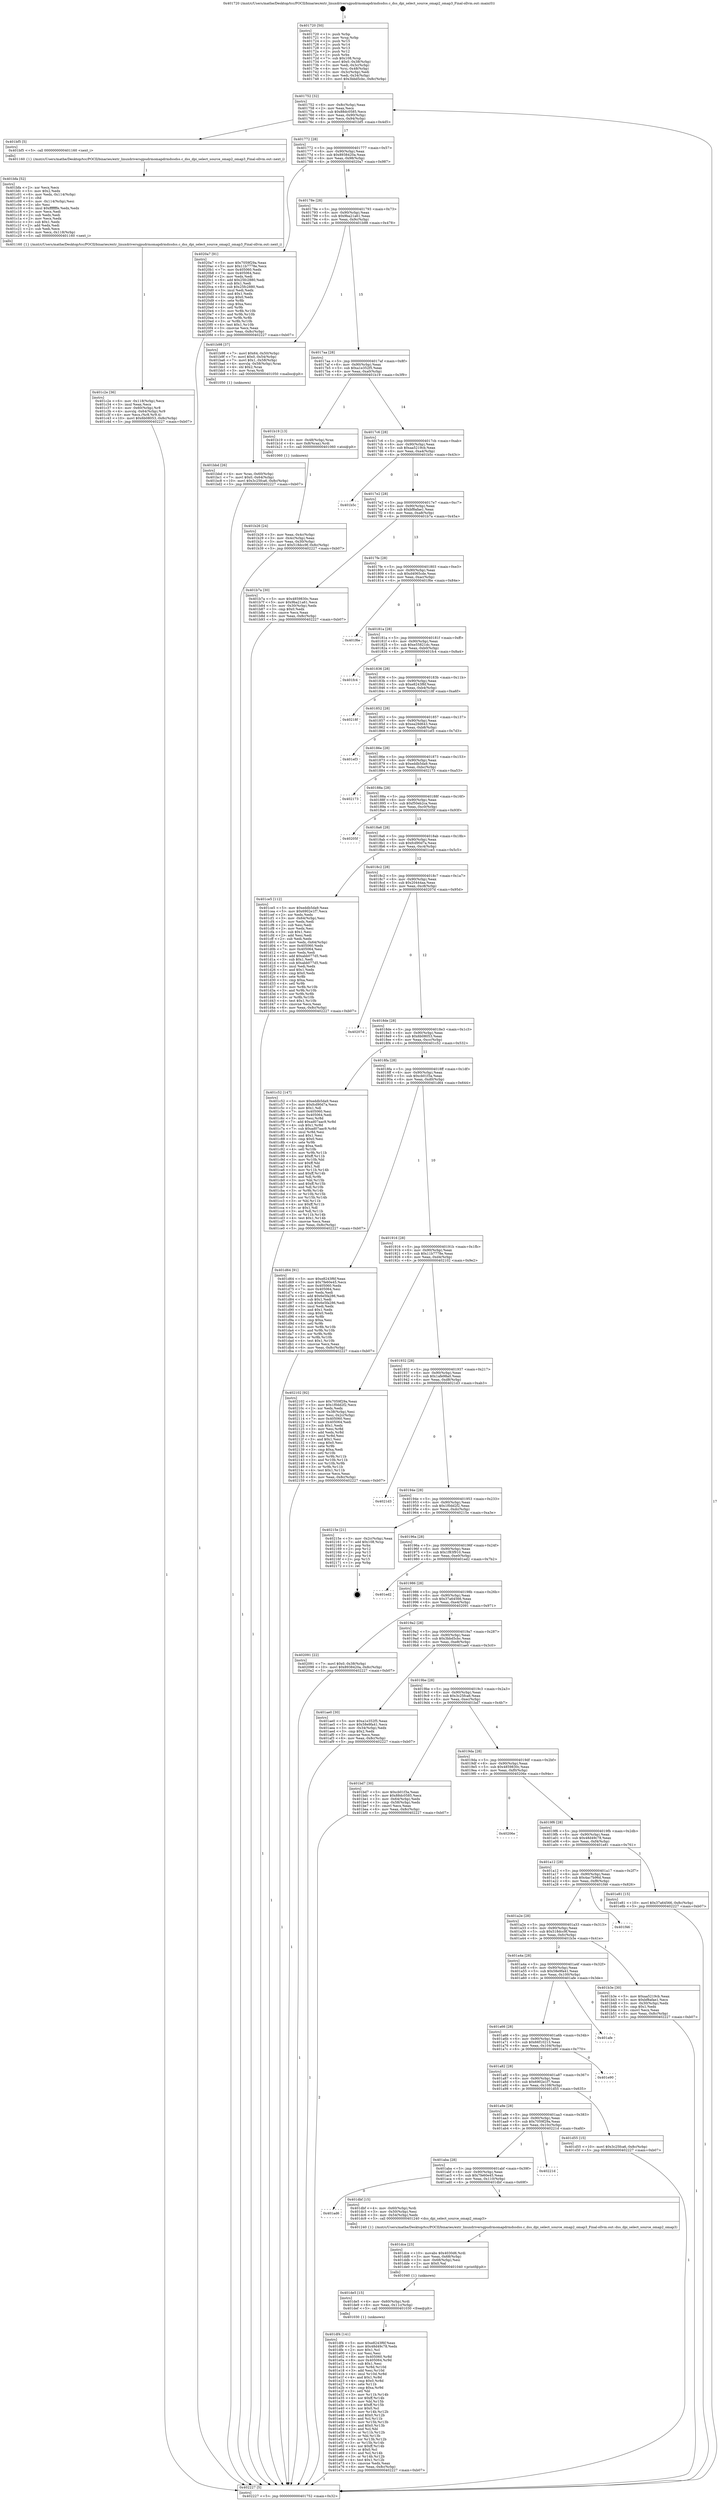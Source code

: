 digraph "0x401720" {
  label = "0x401720 (/mnt/c/Users/mathe/Desktop/tcc/POCII/binaries/extr_linuxdriversgpudrmomapdrmdssdss.c_dss_dpi_select_source_omap2_omap3_Final-ollvm.out::main(0))"
  labelloc = "t"
  node[shape=record]

  Entry [label="",width=0.3,height=0.3,shape=circle,fillcolor=black,style=filled]
  "0x401752" [label="{
     0x401752 [32]\l
     | [instrs]\l
     &nbsp;&nbsp;0x401752 \<+6\>: mov -0x8c(%rbp),%eax\l
     &nbsp;&nbsp;0x401758 \<+2\>: mov %eax,%ecx\l
     &nbsp;&nbsp;0x40175a \<+6\>: sub $0x88dc0585,%ecx\l
     &nbsp;&nbsp;0x401760 \<+6\>: mov %eax,-0x90(%rbp)\l
     &nbsp;&nbsp;0x401766 \<+6\>: mov %ecx,-0x94(%rbp)\l
     &nbsp;&nbsp;0x40176c \<+6\>: je 0000000000401bf5 \<main+0x4d5\>\l
  }"]
  "0x401bf5" [label="{
     0x401bf5 [5]\l
     | [instrs]\l
     &nbsp;&nbsp;0x401bf5 \<+5\>: call 0000000000401160 \<next_i\>\l
     | [calls]\l
     &nbsp;&nbsp;0x401160 \{1\} (/mnt/c/Users/mathe/Desktop/tcc/POCII/binaries/extr_linuxdriversgpudrmomapdrmdssdss.c_dss_dpi_select_source_omap2_omap3_Final-ollvm.out::next_i)\l
  }"]
  "0x401772" [label="{
     0x401772 [28]\l
     | [instrs]\l
     &nbsp;&nbsp;0x401772 \<+5\>: jmp 0000000000401777 \<main+0x57\>\l
     &nbsp;&nbsp;0x401777 \<+6\>: mov -0x90(%rbp),%eax\l
     &nbsp;&nbsp;0x40177d \<+5\>: sub $0x8938420a,%eax\l
     &nbsp;&nbsp;0x401782 \<+6\>: mov %eax,-0x98(%rbp)\l
     &nbsp;&nbsp;0x401788 \<+6\>: je 00000000004020a7 \<main+0x987\>\l
  }"]
  Exit [label="",width=0.3,height=0.3,shape=circle,fillcolor=black,style=filled,peripheries=2]
  "0x4020a7" [label="{
     0x4020a7 [91]\l
     | [instrs]\l
     &nbsp;&nbsp;0x4020a7 \<+5\>: mov $0x7059f29a,%eax\l
     &nbsp;&nbsp;0x4020ac \<+5\>: mov $0x11b7778e,%ecx\l
     &nbsp;&nbsp;0x4020b1 \<+7\>: mov 0x405060,%edx\l
     &nbsp;&nbsp;0x4020b8 \<+7\>: mov 0x405064,%esi\l
     &nbsp;&nbsp;0x4020bf \<+2\>: mov %edx,%edi\l
     &nbsp;&nbsp;0x4020c1 \<+6\>: add $0x25fc2880,%edi\l
     &nbsp;&nbsp;0x4020c7 \<+3\>: sub $0x1,%edi\l
     &nbsp;&nbsp;0x4020ca \<+6\>: sub $0x25fc2880,%edi\l
     &nbsp;&nbsp;0x4020d0 \<+3\>: imul %edi,%edx\l
     &nbsp;&nbsp;0x4020d3 \<+3\>: and $0x1,%edx\l
     &nbsp;&nbsp;0x4020d6 \<+3\>: cmp $0x0,%edx\l
     &nbsp;&nbsp;0x4020d9 \<+4\>: sete %r8b\l
     &nbsp;&nbsp;0x4020dd \<+3\>: cmp $0xa,%esi\l
     &nbsp;&nbsp;0x4020e0 \<+4\>: setl %r9b\l
     &nbsp;&nbsp;0x4020e4 \<+3\>: mov %r8b,%r10b\l
     &nbsp;&nbsp;0x4020e7 \<+3\>: and %r9b,%r10b\l
     &nbsp;&nbsp;0x4020ea \<+3\>: xor %r9b,%r8b\l
     &nbsp;&nbsp;0x4020ed \<+3\>: or %r8b,%r10b\l
     &nbsp;&nbsp;0x4020f0 \<+4\>: test $0x1,%r10b\l
     &nbsp;&nbsp;0x4020f4 \<+3\>: cmovne %ecx,%eax\l
     &nbsp;&nbsp;0x4020f7 \<+6\>: mov %eax,-0x8c(%rbp)\l
     &nbsp;&nbsp;0x4020fd \<+5\>: jmp 0000000000402227 \<main+0xb07\>\l
  }"]
  "0x40178e" [label="{
     0x40178e [28]\l
     | [instrs]\l
     &nbsp;&nbsp;0x40178e \<+5\>: jmp 0000000000401793 \<main+0x73\>\l
     &nbsp;&nbsp;0x401793 \<+6\>: mov -0x90(%rbp),%eax\l
     &nbsp;&nbsp;0x401799 \<+5\>: sub $0x9ba21a61,%eax\l
     &nbsp;&nbsp;0x40179e \<+6\>: mov %eax,-0x9c(%rbp)\l
     &nbsp;&nbsp;0x4017a4 \<+6\>: je 0000000000401b98 \<main+0x478\>\l
  }"]
  "0x401df4" [label="{
     0x401df4 [141]\l
     | [instrs]\l
     &nbsp;&nbsp;0x401df4 \<+5\>: mov $0xe8243f6f,%eax\l
     &nbsp;&nbsp;0x401df9 \<+5\>: mov $0x48d49c78,%edx\l
     &nbsp;&nbsp;0x401dfe \<+2\>: mov $0x1,%cl\l
     &nbsp;&nbsp;0x401e00 \<+2\>: xor %esi,%esi\l
     &nbsp;&nbsp;0x401e02 \<+8\>: mov 0x405060,%r8d\l
     &nbsp;&nbsp;0x401e0a \<+8\>: mov 0x405064,%r9d\l
     &nbsp;&nbsp;0x401e12 \<+3\>: sub $0x1,%esi\l
     &nbsp;&nbsp;0x401e15 \<+3\>: mov %r8d,%r10d\l
     &nbsp;&nbsp;0x401e18 \<+3\>: add %esi,%r10d\l
     &nbsp;&nbsp;0x401e1b \<+4\>: imul %r10d,%r8d\l
     &nbsp;&nbsp;0x401e1f \<+4\>: and $0x1,%r8d\l
     &nbsp;&nbsp;0x401e23 \<+4\>: cmp $0x0,%r8d\l
     &nbsp;&nbsp;0x401e27 \<+4\>: sete %r11b\l
     &nbsp;&nbsp;0x401e2b \<+4\>: cmp $0xa,%r9d\l
     &nbsp;&nbsp;0x401e2f \<+3\>: setl %bl\l
     &nbsp;&nbsp;0x401e32 \<+3\>: mov %r11b,%r14b\l
     &nbsp;&nbsp;0x401e35 \<+4\>: xor $0xff,%r14b\l
     &nbsp;&nbsp;0x401e39 \<+3\>: mov %bl,%r15b\l
     &nbsp;&nbsp;0x401e3c \<+4\>: xor $0xff,%r15b\l
     &nbsp;&nbsp;0x401e40 \<+3\>: xor $0x0,%cl\l
     &nbsp;&nbsp;0x401e43 \<+3\>: mov %r14b,%r12b\l
     &nbsp;&nbsp;0x401e46 \<+4\>: and $0x0,%r12b\l
     &nbsp;&nbsp;0x401e4a \<+3\>: and %cl,%r11b\l
     &nbsp;&nbsp;0x401e4d \<+3\>: mov %r15b,%r13b\l
     &nbsp;&nbsp;0x401e50 \<+4\>: and $0x0,%r13b\l
     &nbsp;&nbsp;0x401e54 \<+2\>: and %cl,%bl\l
     &nbsp;&nbsp;0x401e56 \<+3\>: or %r11b,%r12b\l
     &nbsp;&nbsp;0x401e59 \<+3\>: or %bl,%r13b\l
     &nbsp;&nbsp;0x401e5c \<+3\>: xor %r13b,%r12b\l
     &nbsp;&nbsp;0x401e5f \<+3\>: or %r15b,%r14b\l
     &nbsp;&nbsp;0x401e62 \<+4\>: xor $0xff,%r14b\l
     &nbsp;&nbsp;0x401e66 \<+3\>: or $0x0,%cl\l
     &nbsp;&nbsp;0x401e69 \<+3\>: and %cl,%r14b\l
     &nbsp;&nbsp;0x401e6c \<+3\>: or %r14b,%r12b\l
     &nbsp;&nbsp;0x401e6f \<+4\>: test $0x1,%r12b\l
     &nbsp;&nbsp;0x401e73 \<+3\>: cmovne %edx,%eax\l
     &nbsp;&nbsp;0x401e76 \<+6\>: mov %eax,-0x8c(%rbp)\l
     &nbsp;&nbsp;0x401e7c \<+5\>: jmp 0000000000402227 \<main+0xb07\>\l
  }"]
  "0x401b98" [label="{
     0x401b98 [37]\l
     | [instrs]\l
     &nbsp;&nbsp;0x401b98 \<+7\>: movl $0x64,-0x50(%rbp)\l
     &nbsp;&nbsp;0x401b9f \<+7\>: movl $0x0,-0x54(%rbp)\l
     &nbsp;&nbsp;0x401ba6 \<+7\>: movl $0x1,-0x58(%rbp)\l
     &nbsp;&nbsp;0x401bad \<+4\>: movslq -0x58(%rbp),%rax\l
     &nbsp;&nbsp;0x401bb1 \<+4\>: shl $0x2,%rax\l
     &nbsp;&nbsp;0x401bb5 \<+3\>: mov %rax,%rdi\l
     &nbsp;&nbsp;0x401bb8 \<+5\>: call 0000000000401050 \<malloc@plt\>\l
     | [calls]\l
     &nbsp;&nbsp;0x401050 \{1\} (unknown)\l
  }"]
  "0x4017aa" [label="{
     0x4017aa [28]\l
     | [instrs]\l
     &nbsp;&nbsp;0x4017aa \<+5\>: jmp 00000000004017af \<main+0x8f\>\l
     &nbsp;&nbsp;0x4017af \<+6\>: mov -0x90(%rbp),%eax\l
     &nbsp;&nbsp;0x4017b5 \<+5\>: sub $0xa1e352f5,%eax\l
     &nbsp;&nbsp;0x4017ba \<+6\>: mov %eax,-0xa0(%rbp)\l
     &nbsp;&nbsp;0x4017c0 \<+6\>: je 0000000000401b19 \<main+0x3f9\>\l
  }"]
  "0x401de5" [label="{
     0x401de5 [15]\l
     | [instrs]\l
     &nbsp;&nbsp;0x401de5 \<+4\>: mov -0x60(%rbp),%rdi\l
     &nbsp;&nbsp;0x401de9 \<+6\>: mov %eax,-0x11c(%rbp)\l
     &nbsp;&nbsp;0x401def \<+5\>: call 0000000000401030 \<free@plt\>\l
     | [calls]\l
     &nbsp;&nbsp;0x401030 \{1\} (unknown)\l
  }"]
  "0x401b19" [label="{
     0x401b19 [13]\l
     | [instrs]\l
     &nbsp;&nbsp;0x401b19 \<+4\>: mov -0x48(%rbp),%rax\l
     &nbsp;&nbsp;0x401b1d \<+4\>: mov 0x8(%rax),%rdi\l
     &nbsp;&nbsp;0x401b21 \<+5\>: call 0000000000401060 \<atoi@plt\>\l
     | [calls]\l
     &nbsp;&nbsp;0x401060 \{1\} (unknown)\l
  }"]
  "0x4017c6" [label="{
     0x4017c6 [28]\l
     | [instrs]\l
     &nbsp;&nbsp;0x4017c6 \<+5\>: jmp 00000000004017cb \<main+0xab\>\l
     &nbsp;&nbsp;0x4017cb \<+6\>: mov -0x90(%rbp),%eax\l
     &nbsp;&nbsp;0x4017d1 \<+5\>: sub $0xaa5219cb,%eax\l
     &nbsp;&nbsp;0x4017d6 \<+6\>: mov %eax,-0xa4(%rbp)\l
     &nbsp;&nbsp;0x4017dc \<+6\>: je 0000000000401b5c \<main+0x43c\>\l
  }"]
  "0x401dce" [label="{
     0x401dce [23]\l
     | [instrs]\l
     &nbsp;&nbsp;0x401dce \<+10\>: movabs $0x4030d6,%rdi\l
     &nbsp;&nbsp;0x401dd8 \<+3\>: mov %eax,-0x68(%rbp)\l
     &nbsp;&nbsp;0x401ddb \<+3\>: mov -0x68(%rbp),%esi\l
     &nbsp;&nbsp;0x401dde \<+2\>: mov $0x0,%al\l
     &nbsp;&nbsp;0x401de0 \<+5\>: call 0000000000401040 \<printf@plt\>\l
     | [calls]\l
     &nbsp;&nbsp;0x401040 \{1\} (unknown)\l
  }"]
  "0x401b5c" [label="{
     0x401b5c\l
  }", style=dashed]
  "0x4017e2" [label="{
     0x4017e2 [28]\l
     | [instrs]\l
     &nbsp;&nbsp;0x4017e2 \<+5\>: jmp 00000000004017e7 \<main+0xc7\>\l
     &nbsp;&nbsp;0x4017e7 \<+6\>: mov -0x90(%rbp),%eax\l
     &nbsp;&nbsp;0x4017ed \<+5\>: sub $0xbf8afae1,%eax\l
     &nbsp;&nbsp;0x4017f2 \<+6\>: mov %eax,-0xa8(%rbp)\l
     &nbsp;&nbsp;0x4017f8 \<+6\>: je 0000000000401b7a \<main+0x45a\>\l
  }"]
  "0x401ad6" [label="{
     0x401ad6\l
  }", style=dashed]
  "0x401b7a" [label="{
     0x401b7a [30]\l
     | [instrs]\l
     &nbsp;&nbsp;0x401b7a \<+5\>: mov $0x4859830c,%eax\l
     &nbsp;&nbsp;0x401b7f \<+5\>: mov $0x9ba21a61,%ecx\l
     &nbsp;&nbsp;0x401b84 \<+3\>: mov -0x30(%rbp),%edx\l
     &nbsp;&nbsp;0x401b87 \<+3\>: cmp $0x0,%edx\l
     &nbsp;&nbsp;0x401b8a \<+3\>: cmove %ecx,%eax\l
     &nbsp;&nbsp;0x401b8d \<+6\>: mov %eax,-0x8c(%rbp)\l
     &nbsp;&nbsp;0x401b93 \<+5\>: jmp 0000000000402227 \<main+0xb07\>\l
  }"]
  "0x4017fe" [label="{
     0x4017fe [28]\l
     | [instrs]\l
     &nbsp;&nbsp;0x4017fe \<+5\>: jmp 0000000000401803 \<main+0xe3\>\l
     &nbsp;&nbsp;0x401803 \<+6\>: mov -0x90(%rbp),%eax\l
     &nbsp;&nbsp;0x401809 \<+5\>: sub $0xd4065cde,%eax\l
     &nbsp;&nbsp;0x40180e \<+6\>: mov %eax,-0xac(%rbp)\l
     &nbsp;&nbsp;0x401814 \<+6\>: je 0000000000401f6e \<main+0x84e\>\l
  }"]
  "0x401dbf" [label="{
     0x401dbf [15]\l
     | [instrs]\l
     &nbsp;&nbsp;0x401dbf \<+4\>: mov -0x60(%rbp),%rdi\l
     &nbsp;&nbsp;0x401dc3 \<+3\>: mov -0x50(%rbp),%esi\l
     &nbsp;&nbsp;0x401dc6 \<+3\>: mov -0x54(%rbp),%edx\l
     &nbsp;&nbsp;0x401dc9 \<+5\>: call 0000000000401240 \<dss_dpi_select_source_omap2_omap3\>\l
     | [calls]\l
     &nbsp;&nbsp;0x401240 \{1\} (/mnt/c/Users/mathe/Desktop/tcc/POCII/binaries/extr_linuxdriversgpudrmomapdrmdssdss.c_dss_dpi_select_source_omap2_omap3_Final-ollvm.out::dss_dpi_select_source_omap2_omap3)\l
  }"]
  "0x401f6e" [label="{
     0x401f6e\l
  }", style=dashed]
  "0x40181a" [label="{
     0x40181a [28]\l
     | [instrs]\l
     &nbsp;&nbsp;0x40181a \<+5\>: jmp 000000000040181f \<main+0xff\>\l
     &nbsp;&nbsp;0x40181f \<+6\>: mov -0x90(%rbp),%eax\l
     &nbsp;&nbsp;0x401825 \<+5\>: sub $0xe55821dc,%eax\l
     &nbsp;&nbsp;0x40182a \<+6\>: mov %eax,-0xb0(%rbp)\l
     &nbsp;&nbsp;0x401830 \<+6\>: je 0000000000401fc4 \<main+0x8a4\>\l
  }"]
  "0x401aba" [label="{
     0x401aba [28]\l
     | [instrs]\l
     &nbsp;&nbsp;0x401aba \<+5\>: jmp 0000000000401abf \<main+0x39f\>\l
     &nbsp;&nbsp;0x401abf \<+6\>: mov -0x90(%rbp),%eax\l
     &nbsp;&nbsp;0x401ac5 \<+5\>: sub $0x7fe60e45,%eax\l
     &nbsp;&nbsp;0x401aca \<+6\>: mov %eax,-0x110(%rbp)\l
     &nbsp;&nbsp;0x401ad0 \<+6\>: je 0000000000401dbf \<main+0x69f\>\l
  }"]
  "0x401fc4" [label="{
     0x401fc4\l
  }", style=dashed]
  "0x401836" [label="{
     0x401836 [28]\l
     | [instrs]\l
     &nbsp;&nbsp;0x401836 \<+5\>: jmp 000000000040183b \<main+0x11b\>\l
     &nbsp;&nbsp;0x40183b \<+6\>: mov -0x90(%rbp),%eax\l
     &nbsp;&nbsp;0x401841 \<+5\>: sub $0xe8243f6f,%eax\l
     &nbsp;&nbsp;0x401846 \<+6\>: mov %eax,-0xb4(%rbp)\l
     &nbsp;&nbsp;0x40184c \<+6\>: je 000000000040218f \<main+0xa6f\>\l
  }"]
  "0x40221d" [label="{
     0x40221d\l
  }", style=dashed]
  "0x40218f" [label="{
     0x40218f\l
  }", style=dashed]
  "0x401852" [label="{
     0x401852 [28]\l
     | [instrs]\l
     &nbsp;&nbsp;0x401852 \<+5\>: jmp 0000000000401857 \<main+0x137\>\l
     &nbsp;&nbsp;0x401857 \<+6\>: mov -0x90(%rbp),%eax\l
     &nbsp;&nbsp;0x40185d \<+5\>: sub $0xea29d643,%eax\l
     &nbsp;&nbsp;0x401862 \<+6\>: mov %eax,-0xb8(%rbp)\l
     &nbsp;&nbsp;0x401868 \<+6\>: je 0000000000401ef3 \<main+0x7d3\>\l
  }"]
  "0x401a9e" [label="{
     0x401a9e [28]\l
     | [instrs]\l
     &nbsp;&nbsp;0x401a9e \<+5\>: jmp 0000000000401aa3 \<main+0x383\>\l
     &nbsp;&nbsp;0x401aa3 \<+6\>: mov -0x90(%rbp),%eax\l
     &nbsp;&nbsp;0x401aa9 \<+5\>: sub $0x7059f29a,%eax\l
     &nbsp;&nbsp;0x401aae \<+6\>: mov %eax,-0x10c(%rbp)\l
     &nbsp;&nbsp;0x401ab4 \<+6\>: je 000000000040221d \<main+0xafd\>\l
  }"]
  "0x401ef3" [label="{
     0x401ef3\l
  }", style=dashed]
  "0x40186e" [label="{
     0x40186e [28]\l
     | [instrs]\l
     &nbsp;&nbsp;0x40186e \<+5\>: jmp 0000000000401873 \<main+0x153\>\l
     &nbsp;&nbsp;0x401873 \<+6\>: mov -0x90(%rbp),%eax\l
     &nbsp;&nbsp;0x401879 \<+5\>: sub $0xeddb5da9,%eax\l
     &nbsp;&nbsp;0x40187e \<+6\>: mov %eax,-0xbc(%rbp)\l
     &nbsp;&nbsp;0x401884 \<+6\>: je 0000000000402173 \<main+0xa53\>\l
  }"]
  "0x401d55" [label="{
     0x401d55 [15]\l
     | [instrs]\l
     &nbsp;&nbsp;0x401d55 \<+10\>: movl $0x3c25fca6,-0x8c(%rbp)\l
     &nbsp;&nbsp;0x401d5f \<+5\>: jmp 0000000000402227 \<main+0xb07\>\l
  }"]
  "0x402173" [label="{
     0x402173\l
  }", style=dashed]
  "0x40188a" [label="{
     0x40188a [28]\l
     | [instrs]\l
     &nbsp;&nbsp;0x40188a \<+5\>: jmp 000000000040188f \<main+0x16f\>\l
     &nbsp;&nbsp;0x40188f \<+6\>: mov -0x90(%rbp),%eax\l
     &nbsp;&nbsp;0x401895 \<+5\>: sub $0xf50eb2ca,%eax\l
     &nbsp;&nbsp;0x40189a \<+6\>: mov %eax,-0xc0(%rbp)\l
     &nbsp;&nbsp;0x4018a0 \<+6\>: je 000000000040205f \<main+0x93f\>\l
  }"]
  "0x401a82" [label="{
     0x401a82 [28]\l
     | [instrs]\l
     &nbsp;&nbsp;0x401a82 \<+5\>: jmp 0000000000401a87 \<main+0x367\>\l
     &nbsp;&nbsp;0x401a87 \<+6\>: mov -0x90(%rbp),%eax\l
     &nbsp;&nbsp;0x401a8d \<+5\>: sub $0x6902e1f7,%eax\l
     &nbsp;&nbsp;0x401a92 \<+6\>: mov %eax,-0x108(%rbp)\l
     &nbsp;&nbsp;0x401a98 \<+6\>: je 0000000000401d55 \<main+0x635\>\l
  }"]
  "0x40205f" [label="{
     0x40205f\l
  }", style=dashed]
  "0x4018a6" [label="{
     0x4018a6 [28]\l
     | [instrs]\l
     &nbsp;&nbsp;0x4018a6 \<+5\>: jmp 00000000004018ab \<main+0x18b\>\l
     &nbsp;&nbsp;0x4018ab \<+6\>: mov -0x90(%rbp),%eax\l
     &nbsp;&nbsp;0x4018b1 \<+5\>: sub $0xfcd90d7a,%eax\l
     &nbsp;&nbsp;0x4018b6 \<+6\>: mov %eax,-0xc4(%rbp)\l
     &nbsp;&nbsp;0x4018bc \<+6\>: je 0000000000401ce5 \<main+0x5c5\>\l
  }"]
  "0x401e90" [label="{
     0x401e90\l
  }", style=dashed]
  "0x401ce5" [label="{
     0x401ce5 [112]\l
     | [instrs]\l
     &nbsp;&nbsp;0x401ce5 \<+5\>: mov $0xeddb5da9,%eax\l
     &nbsp;&nbsp;0x401cea \<+5\>: mov $0x6902e1f7,%ecx\l
     &nbsp;&nbsp;0x401cef \<+2\>: xor %edx,%edx\l
     &nbsp;&nbsp;0x401cf1 \<+3\>: mov -0x64(%rbp),%esi\l
     &nbsp;&nbsp;0x401cf4 \<+2\>: mov %edx,%edi\l
     &nbsp;&nbsp;0x401cf6 \<+2\>: sub %esi,%edi\l
     &nbsp;&nbsp;0x401cf8 \<+2\>: mov %edx,%esi\l
     &nbsp;&nbsp;0x401cfa \<+3\>: sub $0x1,%esi\l
     &nbsp;&nbsp;0x401cfd \<+2\>: add %esi,%edi\l
     &nbsp;&nbsp;0x401cff \<+2\>: sub %edi,%edx\l
     &nbsp;&nbsp;0x401d01 \<+3\>: mov %edx,-0x64(%rbp)\l
     &nbsp;&nbsp;0x401d04 \<+7\>: mov 0x405060,%edx\l
     &nbsp;&nbsp;0x401d0b \<+7\>: mov 0x405064,%esi\l
     &nbsp;&nbsp;0x401d12 \<+2\>: mov %edx,%edi\l
     &nbsp;&nbsp;0x401d14 \<+6\>: add $0xabb077d5,%edi\l
     &nbsp;&nbsp;0x401d1a \<+3\>: sub $0x1,%edi\l
     &nbsp;&nbsp;0x401d1d \<+6\>: sub $0xabb077d5,%edi\l
     &nbsp;&nbsp;0x401d23 \<+3\>: imul %edi,%edx\l
     &nbsp;&nbsp;0x401d26 \<+3\>: and $0x1,%edx\l
     &nbsp;&nbsp;0x401d29 \<+3\>: cmp $0x0,%edx\l
     &nbsp;&nbsp;0x401d2c \<+4\>: sete %r8b\l
     &nbsp;&nbsp;0x401d30 \<+3\>: cmp $0xa,%esi\l
     &nbsp;&nbsp;0x401d33 \<+4\>: setl %r9b\l
     &nbsp;&nbsp;0x401d37 \<+3\>: mov %r8b,%r10b\l
     &nbsp;&nbsp;0x401d3a \<+3\>: and %r9b,%r10b\l
     &nbsp;&nbsp;0x401d3d \<+3\>: xor %r9b,%r8b\l
     &nbsp;&nbsp;0x401d40 \<+3\>: or %r8b,%r10b\l
     &nbsp;&nbsp;0x401d43 \<+4\>: test $0x1,%r10b\l
     &nbsp;&nbsp;0x401d47 \<+3\>: cmovne %ecx,%eax\l
     &nbsp;&nbsp;0x401d4a \<+6\>: mov %eax,-0x8c(%rbp)\l
     &nbsp;&nbsp;0x401d50 \<+5\>: jmp 0000000000402227 \<main+0xb07\>\l
  }"]
  "0x4018c2" [label="{
     0x4018c2 [28]\l
     | [instrs]\l
     &nbsp;&nbsp;0x4018c2 \<+5\>: jmp 00000000004018c7 \<main+0x1a7\>\l
     &nbsp;&nbsp;0x4018c7 \<+6\>: mov -0x90(%rbp),%eax\l
     &nbsp;&nbsp;0x4018cd \<+5\>: sub $0x20444aa,%eax\l
     &nbsp;&nbsp;0x4018d2 \<+6\>: mov %eax,-0xc8(%rbp)\l
     &nbsp;&nbsp;0x4018d8 \<+6\>: je 000000000040207d \<main+0x95d\>\l
  }"]
  "0x401a66" [label="{
     0x401a66 [28]\l
     | [instrs]\l
     &nbsp;&nbsp;0x401a66 \<+5\>: jmp 0000000000401a6b \<main+0x34b\>\l
     &nbsp;&nbsp;0x401a6b \<+6\>: mov -0x90(%rbp),%eax\l
     &nbsp;&nbsp;0x401a71 \<+5\>: sub $0x66f10213,%eax\l
     &nbsp;&nbsp;0x401a76 \<+6\>: mov %eax,-0x104(%rbp)\l
     &nbsp;&nbsp;0x401a7c \<+6\>: je 0000000000401e90 \<main+0x770\>\l
  }"]
  "0x40207d" [label="{
     0x40207d\l
  }", style=dashed]
  "0x4018de" [label="{
     0x4018de [28]\l
     | [instrs]\l
     &nbsp;&nbsp;0x4018de \<+5\>: jmp 00000000004018e3 \<main+0x1c3\>\l
     &nbsp;&nbsp;0x4018e3 \<+6\>: mov -0x90(%rbp),%eax\l
     &nbsp;&nbsp;0x4018e9 \<+5\>: sub $0x6b08053,%eax\l
     &nbsp;&nbsp;0x4018ee \<+6\>: mov %eax,-0xcc(%rbp)\l
     &nbsp;&nbsp;0x4018f4 \<+6\>: je 0000000000401c52 \<main+0x532\>\l
  }"]
  "0x401afe" [label="{
     0x401afe\l
  }", style=dashed]
  "0x401c52" [label="{
     0x401c52 [147]\l
     | [instrs]\l
     &nbsp;&nbsp;0x401c52 \<+5\>: mov $0xeddb5da9,%eax\l
     &nbsp;&nbsp;0x401c57 \<+5\>: mov $0xfcd90d7a,%ecx\l
     &nbsp;&nbsp;0x401c5c \<+2\>: mov $0x1,%dl\l
     &nbsp;&nbsp;0x401c5e \<+7\>: mov 0x405060,%esi\l
     &nbsp;&nbsp;0x401c65 \<+7\>: mov 0x405064,%edi\l
     &nbsp;&nbsp;0x401c6c \<+3\>: mov %esi,%r8d\l
     &nbsp;&nbsp;0x401c6f \<+7\>: add $0xad07aac9,%r8d\l
     &nbsp;&nbsp;0x401c76 \<+4\>: sub $0x1,%r8d\l
     &nbsp;&nbsp;0x401c7a \<+7\>: sub $0xad07aac9,%r8d\l
     &nbsp;&nbsp;0x401c81 \<+4\>: imul %r8d,%esi\l
     &nbsp;&nbsp;0x401c85 \<+3\>: and $0x1,%esi\l
     &nbsp;&nbsp;0x401c88 \<+3\>: cmp $0x0,%esi\l
     &nbsp;&nbsp;0x401c8b \<+4\>: sete %r9b\l
     &nbsp;&nbsp;0x401c8f \<+3\>: cmp $0xa,%edi\l
     &nbsp;&nbsp;0x401c92 \<+4\>: setl %r10b\l
     &nbsp;&nbsp;0x401c96 \<+3\>: mov %r9b,%r11b\l
     &nbsp;&nbsp;0x401c99 \<+4\>: xor $0xff,%r11b\l
     &nbsp;&nbsp;0x401c9d \<+3\>: mov %r10b,%bl\l
     &nbsp;&nbsp;0x401ca0 \<+3\>: xor $0xff,%bl\l
     &nbsp;&nbsp;0x401ca3 \<+3\>: xor $0x1,%dl\l
     &nbsp;&nbsp;0x401ca6 \<+3\>: mov %r11b,%r14b\l
     &nbsp;&nbsp;0x401ca9 \<+4\>: and $0xff,%r14b\l
     &nbsp;&nbsp;0x401cad \<+3\>: and %dl,%r9b\l
     &nbsp;&nbsp;0x401cb0 \<+3\>: mov %bl,%r15b\l
     &nbsp;&nbsp;0x401cb3 \<+4\>: and $0xff,%r15b\l
     &nbsp;&nbsp;0x401cb7 \<+3\>: and %dl,%r10b\l
     &nbsp;&nbsp;0x401cba \<+3\>: or %r9b,%r14b\l
     &nbsp;&nbsp;0x401cbd \<+3\>: or %r10b,%r15b\l
     &nbsp;&nbsp;0x401cc0 \<+3\>: xor %r15b,%r14b\l
     &nbsp;&nbsp;0x401cc3 \<+3\>: or %bl,%r11b\l
     &nbsp;&nbsp;0x401cc6 \<+4\>: xor $0xff,%r11b\l
     &nbsp;&nbsp;0x401cca \<+3\>: or $0x1,%dl\l
     &nbsp;&nbsp;0x401ccd \<+3\>: and %dl,%r11b\l
     &nbsp;&nbsp;0x401cd0 \<+3\>: or %r11b,%r14b\l
     &nbsp;&nbsp;0x401cd3 \<+4\>: test $0x1,%r14b\l
     &nbsp;&nbsp;0x401cd7 \<+3\>: cmovne %ecx,%eax\l
     &nbsp;&nbsp;0x401cda \<+6\>: mov %eax,-0x8c(%rbp)\l
     &nbsp;&nbsp;0x401ce0 \<+5\>: jmp 0000000000402227 \<main+0xb07\>\l
  }"]
  "0x4018fa" [label="{
     0x4018fa [28]\l
     | [instrs]\l
     &nbsp;&nbsp;0x4018fa \<+5\>: jmp 00000000004018ff \<main+0x1df\>\l
     &nbsp;&nbsp;0x4018ff \<+6\>: mov -0x90(%rbp),%eax\l
     &nbsp;&nbsp;0x401905 \<+5\>: sub $0xcb01f3a,%eax\l
     &nbsp;&nbsp;0x40190a \<+6\>: mov %eax,-0xd0(%rbp)\l
     &nbsp;&nbsp;0x401910 \<+6\>: je 0000000000401d64 \<main+0x644\>\l
  }"]
  "0x401c2e" [label="{
     0x401c2e [36]\l
     | [instrs]\l
     &nbsp;&nbsp;0x401c2e \<+6\>: mov -0x118(%rbp),%ecx\l
     &nbsp;&nbsp;0x401c34 \<+3\>: imul %eax,%ecx\l
     &nbsp;&nbsp;0x401c37 \<+4\>: mov -0x60(%rbp),%r8\l
     &nbsp;&nbsp;0x401c3b \<+4\>: movslq -0x64(%rbp),%r9\l
     &nbsp;&nbsp;0x401c3f \<+4\>: mov %ecx,(%r8,%r9,4)\l
     &nbsp;&nbsp;0x401c43 \<+10\>: movl $0x6b08053,-0x8c(%rbp)\l
     &nbsp;&nbsp;0x401c4d \<+5\>: jmp 0000000000402227 \<main+0xb07\>\l
  }"]
  "0x401d64" [label="{
     0x401d64 [91]\l
     | [instrs]\l
     &nbsp;&nbsp;0x401d64 \<+5\>: mov $0xe8243f6f,%eax\l
     &nbsp;&nbsp;0x401d69 \<+5\>: mov $0x7fe60e45,%ecx\l
     &nbsp;&nbsp;0x401d6e \<+7\>: mov 0x405060,%edx\l
     &nbsp;&nbsp;0x401d75 \<+7\>: mov 0x405064,%esi\l
     &nbsp;&nbsp;0x401d7c \<+2\>: mov %edx,%edi\l
     &nbsp;&nbsp;0x401d7e \<+6\>: add $0x6e5fa286,%edi\l
     &nbsp;&nbsp;0x401d84 \<+3\>: sub $0x1,%edi\l
     &nbsp;&nbsp;0x401d87 \<+6\>: sub $0x6e5fa286,%edi\l
     &nbsp;&nbsp;0x401d8d \<+3\>: imul %edi,%edx\l
     &nbsp;&nbsp;0x401d90 \<+3\>: and $0x1,%edx\l
     &nbsp;&nbsp;0x401d93 \<+3\>: cmp $0x0,%edx\l
     &nbsp;&nbsp;0x401d96 \<+4\>: sete %r8b\l
     &nbsp;&nbsp;0x401d9a \<+3\>: cmp $0xa,%esi\l
     &nbsp;&nbsp;0x401d9d \<+4\>: setl %r9b\l
     &nbsp;&nbsp;0x401da1 \<+3\>: mov %r8b,%r10b\l
     &nbsp;&nbsp;0x401da4 \<+3\>: and %r9b,%r10b\l
     &nbsp;&nbsp;0x401da7 \<+3\>: xor %r9b,%r8b\l
     &nbsp;&nbsp;0x401daa \<+3\>: or %r8b,%r10b\l
     &nbsp;&nbsp;0x401dad \<+4\>: test $0x1,%r10b\l
     &nbsp;&nbsp;0x401db1 \<+3\>: cmovne %ecx,%eax\l
     &nbsp;&nbsp;0x401db4 \<+6\>: mov %eax,-0x8c(%rbp)\l
     &nbsp;&nbsp;0x401dba \<+5\>: jmp 0000000000402227 \<main+0xb07\>\l
  }"]
  "0x401916" [label="{
     0x401916 [28]\l
     | [instrs]\l
     &nbsp;&nbsp;0x401916 \<+5\>: jmp 000000000040191b \<main+0x1fb\>\l
     &nbsp;&nbsp;0x40191b \<+6\>: mov -0x90(%rbp),%eax\l
     &nbsp;&nbsp;0x401921 \<+5\>: sub $0x11b7778e,%eax\l
     &nbsp;&nbsp;0x401926 \<+6\>: mov %eax,-0xd4(%rbp)\l
     &nbsp;&nbsp;0x40192c \<+6\>: je 0000000000402102 \<main+0x9e2\>\l
  }"]
  "0x401bfa" [label="{
     0x401bfa [52]\l
     | [instrs]\l
     &nbsp;&nbsp;0x401bfa \<+2\>: xor %ecx,%ecx\l
     &nbsp;&nbsp;0x401bfc \<+5\>: mov $0x2,%edx\l
     &nbsp;&nbsp;0x401c01 \<+6\>: mov %edx,-0x114(%rbp)\l
     &nbsp;&nbsp;0x401c07 \<+1\>: cltd\l
     &nbsp;&nbsp;0x401c08 \<+6\>: mov -0x114(%rbp),%esi\l
     &nbsp;&nbsp;0x401c0e \<+2\>: idiv %esi\l
     &nbsp;&nbsp;0x401c10 \<+6\>: imul $0xfffffffe,%edx,%edx\l
     &nbsp;&nbsp;0x401c16 \<+2\>: mov %ecx,%edi\l
     &nbsp;&nbsp;0x401c18 \<+2\>: sub %edx,%edi\l
     &nbsp;&nbsp;0x401c1a \<+2\>: mov %ecx,%edx\l
     &nbsp;&nbsp;0x401c1c \<+3\>: sub $0x1,%edx\l
     &nbsp;&nbsp;0x401c1f \<+2\>: add %edx,%edi\l
     &nbsp;&nbsp;0x401c21 \<+2\>: sub %edi,%ecx\l
     &nbsp;&nbsp;0x401c23 \<+6\>: mov %ecx,-0x118(%rbp)\l
     &nbsp;&nbsp;0x401c29 \<+5\>: call 0000000000401160 \<next_i\>\l
     | [calls]\l
     &nbsp;&nbsp;0x401160 \{1\} (/mnt/c/Users/mathe/Desktop/tcc/POCII/binaries/extr_linuxdriversgpudrmomapdrmdssdss.c_dss_dpi_select_source_omap2_omap3_Final-ollvm.out::next_i)\l
  }"]
  "0x402102" [label="{
     0x402102 [92]\l
     | [instrs]\l
     &nbsp;&nbsp;0x402102 \<+5\>: mov $0x7059f29a,%eax\l
     &nbsp;&nbsp;0x402107 \<+5\>: mov $0x1f0dd2f2,%ecx\l
     &nbsp;&nbsp;0x40210c \<+2\>: xor %edx,%edx\l
     &nbsp;&nbsp;0x40210e \<+3\>: mov -0x38(%rbp),%esi\l
     &nbsp;&nbsp;0x402111 \<+3\>: mov %esi,-0x2c(%rbp)\l
     &nbsp;&nbsp;0x402114 \<+7\>: mov 0x405060,%esi\l
     &nbsp;&nbsp;0x40211b \<+7\>: mov 0x405064,%edi\l
     &nbsp;&nbsp;0x402122 \<+3\>: sub $0x1,%edx\l
     &nbsp;&nbsp;0x402125 \<+3\>: mov %esi,%r8d\l
     &nbsp;&nbsp;0x402128 \<+3\>: add %edx,%r8d\l
     &nbsp;&nbsp;0x40212b \<+4\>: imul %r8d,%esi\l
     &nbsp;&nbsp;0x40212f \<+3\>: and $0x1,%esi\l
     &nbsp;&nbsp;0x402132 \<+3\>: cmp $0x0,%esi\l
     &nbsp;&nbsp;0x402135 \<+4\>: sete %r9b\l
     &nbsp;&nbsp;0x402139 \<+3\>: cmp $0xa,%edi\l
     &nbsp;&nbsp;0x40213c \<+4\>: setl %r10b\l
     &nbsp;&nbsp;0x402140 \<+3\>: mov %r9b,%r11b\l
     &nbsp;&nbsp;0x402143 \<+3\>: and %r10b,%r11b\l
     &nbsp;&nbsp;0x402146 \<+3\>: xor %r10b,%r9b\l
     &nbsp;&nbsp;0x402149 \<+3\>: or %r9b,%r11b\l
     &nbsp;&nbsp;0x40214c \<+4\>: test $0x1,%r11b\l
     &nbsp;&nbsp;0x402150 \<+3\>: cmovne %ecx,%eax\l
     &nbsp;&nbsp;0x402153 \<+6\>: mov %eax,-0x8c(%rbp)\l
     &nbsp;&nbsp;0x402159 \<+5\>: jmp 0000000000402227 \<main+0xb07\>\l
  }"]
  "0x401932" [label="{
     0x401932 [28]\l
     | [instrs]\l
     &nbsp;&nbsp;0x401932 \<+5\>: jmp 0000000000401937 \<main+0x217\>\l
     &nbsp;&nbsp;0x401937 \<+6\>: mov -0x90(%rbp),%eax\l
     &nbsp;&nbsp;0x40193d \<+5\>: sub $0x1afe98a0,%eax\l
     &nbsp;&nbsp;0x401942 \<+6\>: mov %eax,-0xd8(%rbp)\l
     &nbsp;&nbsp;0x401948 \<+6\>: je 00000000004021d3 \<main+0xab3\>\l
  }"]
  "0x401bbd" [label="{
     0x401bbd [26]\l
     | [instrs]\l
     &nbsp;&nbsp;0x401bbd \<+4\>: mov %rax,-0x60(%rbp)\l
     &nbsp;&nbsp;0x401bc1 \<+7\>: movl $0x0,-0x64(%rbp)\l
     &nbsp;&nbsp;0x401bc8 \<+10\>: movl $0x3c25fca6,-0x8c(%rbp)\l
     &nbsp;&nbsp;0x401bd2 \<+5\>: jmp 0000000000402227 \<main+0xb07\>\l
  }"]
  "0x4021d3" [label="{
     0x4021d3\l
  }", style=dashed]
  "0x40194e" [label="{
     0x40194e [28]\l
     | [instrs]\l
     &nbsp;&nbsp;0x40194e \<+5\>: jmp 0000000000401953 \<main+0x233\>\l
     &nbsp;&nbsp;0x401953 \<+6\>: mov -0x90(%rbp),%eax\l
     &nbsp;&nbsp;0x401959 \<+5\>: sub $0x1f0dd2f2,%eax\l
     &nbsp;&nbsp;0x40195e \<+6\>: mov %eax,-0xdc(%rbp)\l
     &nbsp;&nbsp;0x401964 \<+6\>: je 000000000040215e \<main+0xa3e\>\l
  }"]
  "0x401a4a" [label="{
     0x401a4a [28]\l
     | [instrs]\l
     &nbsp;&nbsp;0x401a4a \<+5\>: jmp 0000000000401a4f \<main+0x32f\>\l
     &nbsp;&nbsp;0x401a4f \<+6\>: mov -0x90(%rbp),%eax\l
     &nbsp;&nbsp;0x401a55 \<+5\>: sub $0x58e9fa41,%eax\l
     &nbsp;&nbsp;0x401a5a \<+6\>: mov %eax,-0x100(%rbp)\l
     &nbsp;&nbsp;0x401a60 \<+6\>: je 0000000000401afe \<main+0x3de\>\l
  }"]
  "0x40215e" [label="{
     0x40215e [21]\l
     | [instrs]\l
     &nbsp;&nbsp;0x40215e \<+3\>: mov -0x2c(%rbp),%eax\l
     &nbsp;&nbsp;0x402161 \<+7\>: add $0x108,%rsp\l
     &nbsp;&nbsp;0x402168 \<+1\>: pop %rbx\l
     &nbsp;&nbsp;0x402169 \<+2\>: pop %r12\l
     &nbsp;&nbsp;0x40216b \<+2\>: pop %r13\l
     &nbsp;&nbsp;0x40216d \<+2\>: pop %r14\l
     &nbsp;&nbsp;0x40216f \<+2\>: pop %r15\l
     &nbsp;&nbsp;0x402171 \<+1\>: pop %rbp\l
     &nbsp;&nbsp;0x402172 \<+1\>: ret\l
  }"]
  "0x40196a" [label="{
     0x40196a [28]\l
     | [instrs]\l
     &nbsp;&nbsp;0x40196a \<+5\>: jmp 000000000040196f \<main+0x24f\>\l
     &nbsp;&nbsp;0x40196f \<+6\>: mov -0x90(%rbp),%eax\l
     &nbsp;&nbsp;0x401975 \<+5\>: sub $0x1f83f910,%eax\l
     &nbsp;&nbsp;0x40197a \<+6\>: mov %eax,-0xe0(%rbp)\l
     &nbsp;&nbsp;0x401980 \<+6\>: je 0000000000401ed2 \<main+0x7b2\>\l
  }"]
  "0x401b3e" [label="{
     0x401b3e [30]\l
     | [instrs]\l
     &nbsp;&nbsp;0x401b3e \<+5\>: mov $0xaa5219cb,%eax\l
     &nbsp;&nbsp;0x401b43 \<+5\>: mov $0xbf8afae1,%ecx\l
     &nbsp;&nbsp;0x401b48 \<+3\>: mov -0x30(%rbp),%edx\l
     &nbsp;&nbsp;0x401b4b \<+3\>: cmp $0x1,%edx\l
     &nbsp;&nbsp;0x401b4e \<+3\>: cmovl %ecx,%eax\l
     &nbsp;&nbsp;0x401b51 \<+6\>: mov %eax,-0x8c(%rbp)\l
     &nbsp;&nbsp;0x401b57 \<+5\>: jmp 0000000000402227 \<main+0xb07\>\l
  }"]
  "0x401ed2" [label="{
     0x401ed2\l
  }", style=dashed]
  "0x401986" [label="{
     0x401986 [28]\l
     | [instrs]\l
     &nbsp;&nbsp;0x401986 \<+5\>: jmp 000000000040198b \<main+0x26b\>\l
     &nbsp;&nbsp;0x40198b \<+6\>: mov -0x90(%rbp),%eax\l
     &nbsp;&nbsp;0x401991 \<+5\>: sub $0x37a64566,%eax\l
     &nbsp;&nbsp;0x401996 \<+6\>: mov %eax,-0xe4(%rbp)\l
     &nbsp;&nbsp;0x40199c \<+6\>: je 0000000000402091 \<main+0x971\>\l
  }"]
  "0x401a2e" [label="{
     0x401a2e [28]\l
     | [instrs]\l
     &nbsp;&nbsp;0x401a2e \<+5\>: jmp 0000000000401a33 \<main+0x313\>\l
     &nbsp;&nbsp;0x401a33 \<+6\>: mov -0x90(%rbp),%eax\l
     &nbsp;&nbsp;0x401a39 \<+5\>: sub $0x518dcc9f,%eax\l
     &nbsp;&nbsp;0x401a3e \<+6\>: mov %eax,-0xfc(%rbp)\l
     &nbsp;&nbsp;0x401a44 \<+6\>: je 0000000000401b3e \<main+0x41e\>\l
  }"]
  "0x402091" [label="{
     0x402091 [22]\l
     | [instrs]\l
     &nbsp;&nbsp;0x402091 \<+7\>: movl $0x0,-0x38(%rbp)\l
     &nbsp;&nbsp;0x402098 \<+10\>: movl $0x8938420a,-0x8c(%rbp)\l
     &nbsp;&nbsp;0x4020a2 \<+5\>: jmp 0000000000402227 \<main+0xb07\>\l
  }"]
  "0x4019a2" [label="{
     0x4019a2 [28]\l
     | [instrs]\l
     &nbsp;&nbsp;0x4019a2 \<+5\>: jmp 00000000004019a7 \<main+0x287\>\l
     &nbsp;&nbsp;0x4019a7 \<+6\>: mov -0x90(%rbp),%eax\l
     &nbsp;&nbsp;0x4019ad \<+5\>: sub $0x3bbd5cbc,%eax\l
     &nbsp;&nbsp;0x4019b2 \<+6\>: mov %eax,-0xe8(%rbp)\l
     &nbsp;&nbsp;0x4019b8 \<+6\>: je 0000000000401ae0 \<main+0x3c0\>\l
  }"]
  "0x401f46" [label="{
     0x401f46\l
  }", style=dashed]
  "0x401ae0" [label="{
     0x401ae0 [30]\l
     | [instrs]\l
     &nbsp;&nbsp;0x401ae0 \<+5\>: mov $0xa1e352f5,%eax\l
     &nbsp;&nbsp;0x401ae5 \<+5\>: mov $0x58e9fa41,%ecx\l
     &nbsp;&nbsp;0x401aea \<+3\>: mov -0x34(%rbp),%edx\l
     &nbsp;&nbsp;0x401aed \<+3\>: cmp $0x2,%edx\l
     &nbsp;&nbsp;0x401af0 \<+3\>: cmovne %ecx,%eax\l
     &nbsp;&nbsp;0x401af3 \<+6\>: mov %eax,-0x8c(%rbp)\l
     &nbsp;&nbsp;0x401af9 \<+5\>: jmp 0000000000402227 \<main+0xb07\>\l
  }"]
  "0x4019be" [label="{
     0x4019be [28]\l
     | [instrs]\l
     &nbsp;&nbsp;0x4019be \<+5\>: jmp 00000000004019c3 \<main+0x2a3\>\l
     &nbsp;&nbsp;0x4019c3 \<+6\>: mov -0x90(%rbp),%eax\l
     &nbsp;&nbsp;0x4019c9 \<+5\>: sub $0x3c25fca6,%eax\l
     &nbsp;&nbsp;0x4019ce \<+6\>: mov %eax,-0xec(%rbp)\l
     &nbsp;&nbsp;0x4019d4 \<+6\>: je 0000000000401bd7 \<main+0x4b7\>\l
  }"]
  "0x402227" [label="{
     0x402227 [5]\l
     | [instrs]\l
     &nbsp;&nbsp;0x402227 \<+5\>: jmp 0000000000401752 \<main+0x32\>\l
  }"]
  "0x401720" [label="{
     0x401720 [50]\l
     | [instrs]\l
     &nbsp;&nbsp;0x401720 \<+1\>: push %rbp\l
     &nbsp;&nbsp;0x401721 \<+3\>: mov %rsp,%rbp\l
     &nbsp;&nbsp;0x401724 \<+2\>: push %r15\l
     &nbsp;&nbsp;0x401726 \<+2\>: push %r14\l
     &nbsp;&nbsp;0x401728 \<+2\>: push %r13\l
     &nbsp;&nbsp;0x40172a \<+2\>: push %r12\l
     &nbsp;&nbsp;0x40172c \<+1\>: push %rbx\l
     &nbsp;&nbsp;0x40172d \<+7\>: sub $0x108,%rsp\l
     &nbsp;&nbsp;0x401734 \<+7\>: movl $0x0,-0x38(%rbp)\l
     &nbsp;&nbsp;0x40173b \<+3\>: mov %edi,-0x3c(%rbp)\l
     &nbsp;&nbsp;0x40173e \<+4\>: mov %rsi,-0x48(%rbp)\l
     &nbsp;&nbsp;0x401742 \<+3\>: mov -0x3c(%rbp),%edi\l
     &nbsp;&nbsp;0x401745 \<+3\>: mov %edi,-0x34(%rbp)\l
     &nbsp;&nbsp;0x401748 \<+10\>: movl $0x3bbd5cbc,-0x8c(%rbp)\l
  }"]
  "0x401b26" [label="{
     0x401b26 [24]\l
     | [instrs]\l
     &nbsp;&nbsp;0x401b26 \<+3\>: mov %eax,-0x4c(%rbp)\l
     &nbsp;&nbsp;0x401b29 \<+3\>: mov -0x4c(%rbp),%eax\l
     &nbsp;&nbsp;0x401b2c \<+3\>: mov %eax,-0x30(%rbp)\l
     &nbsp;&nbsp;0x401b2f \<+10\>: movl $0x518dcc9f,-0x8c(%rbp)\l
     &nbsp;&nbsp;0x401b39 \<+5\>: jmp 0000000000402227 \<main+0xb07\>\l
  }"]
  "0x401a12" [label="{
     0x401a12 [28]\l
     | [instrs]\l
     &nbsp;&nbsp;0x401a12 \<+5\>: jmp 0000000000401a17 \<main+0x2f7\>\l
     &nbsp;&nbsp;0x401a17 \<+6\>: mov -0x90(%rbp),%eax\l
     &nbsp;&nbsp;0x401a1d \<+5\>: sub $0x4ac7b96d,%eax\l
     &nbsp;&nbsp;0x401a22 \<+6\>: mov %eax,-0xf8(%rbp)\l
     &nbsp;&nbsp;0x401a28 \<+6\>: je 0000000000401f46 \<main+0x826\>\l
  }"]
  "0x401bd7" [label="{
     0x401bd7 [30]\l
     | [instrs]\l
     &nbsp;&nbsp;0x401bd7 \<+5\>: mov $0xcb01f3a,%eax\l
     &nbsp;&nbsp;0x401bdc \<+5\>: mov $0x88dc0585,%ecx\l
     &nbsp;&nbsp;0x401be1 \<+3\>: mov -0x64(%rbp),%edx\l
     &nbsp;&nbsp;0x401be4 \<+3\>: cmp -0x58(%rbp),%edx\l
     &nbsp;&nbsp;0x401be7 \<+3\>: cmovl %ecx,%eax\l
     &nbsp;&nbsp;0x401bea \<+6\>: mov %eax,-0x8c(%rbp)\l
     &nbsp;&nbsp;0x401bf0 \<+5\>: jmp 0000000000402227 \<main+0xb07\>\l
  }"]
  "0x4019da" [label="{
     0x4019da [28]\l
     | [instrs]\l
     &nbsp;&nbsp;0x4019da \<+5\>: jmp 00000000004019df \<main+0x2bf\>\l
     &nbsp;&nbsp;0x4019df \<+6\>: mov -0x90(%rbp),%eax\l
     &nbsp;&nbsp;0x4019e5 \<+5\>: sub $0x4859830c,%eax\l
     &nbsp;&nbsp;0x4019ea \<+6\>: mov %eax,-0xf0(%rbp)\l
     &nbsp;&nbsp;0x4019f0 \<+6\>: je 000000000040206e \<main+0x94e\>\l
  }"]
  "0x401e81" [label="{
     0x401e81 [15]\l
     | [instrs]\l
     &nbsp;&nbsp;0x401e81 \<+10\>: movl $0x37a64566,-0x8c(%rbp)\l
     &nbsp;&nbsp;0x401e8b \<+5\>: jmp 0000000000402227 \<main+0xb07\>\l
  }"]
  "0x40206e" [label="{
     0x40206e\l
  }", style=dashed]
  "0x4019f6" [label="{
     0x4019f6 [28]\l
     | [instrs]\l
     &nbsp;&nbsp;0x4019f6 \<+5\>: jmp 00000000004019fb \<main+0x2db\>\l
     &nbsp;&nbsp;0x4019fb \<+6\>: mov -0x90(%rbp),%eax\l
     &nbsp;&nbsp;0x401a01 \<+5\>: sub $0x48d49c78,%eax\l
     &nbsp;&nbsp;0x401a06 \<+6\>: mov %eax,-0xf4(%rbp)\l
     &nbsp;&nbsp;0x401a0c \<+6\>: je 0000000000401e81 \<main+0x761\>\l
  }"]
  Entry -> "0x401720" [label=" 1"]
  "0x401752" -> "0x401bf5" [label=" 1"]
  "0x401752" -> "0x401772" [label=" 17"]
  "0x40215e" -> Exit [label=" 1"]
  "0x401772" -> "0x4020a7" [label=" 1"]
  "0x401772" -> "0x40178e" [label=" 16"]
  "0x402102" -> "0x402227" [label=" 1"]
  "0x40178e" -> "0x401b98" [label=" 1"]
  "0x40178e" -> "0x4017aa" [label=" 15"]
  "0x4020a7" -> "0x402227" [label=" 1"]
  "0x4017aa" -> "0x401b19" [label=" 1"]
  "0x4017aa" -> "0x4017c6" [label=" 14"]
  "0x402091" -> "0x402227" [label=" 1"]
  "0x4017c6" -> "0x401b5c" [label=" 0"]
  "0x4017c6" -> "0x4017e2" [label=" 14"]
  "0x401e81" -> "0x402227" [label=" 1"]
  "0x4017e2" -> "0x401b7a" [label=" 1"]
  "0x4017e2" -> "0x4017fe" [label=" 13"]
  "0x401df4" -> "0x402227" [label=" 1"]
  "0x4017fe" -> "0x401f6e" [label=" 0"]
  "0x4017fe" -> "0x40181a" [label=" 13"]
  "0x401de5" -> "0x401df4" [label=" 1"]
  "0x40181a" -> "0x401fc4" [label=" 0"]
  "0x40181a" -> "0x401836" [label=" 13"]
  "0x401dbf" -> "0x401dce" [label=" 1"]
  "0x401836" -> "0x40218f" [label=" 0"]
  "0x401836" -> "0x401852" [label=" 13"]
  "0x401aba" -> "0x401ad6" [label=" 0"]
  "0x401852" -> "0x401ef3" [label=" 0"]
  "0x401852" -> "0x40186e" [label=" 13"]
  "0x401dce" -> "0x401de5" [label=" 1"]
  "0x40186e" -> "0x402173" [label=" 0"]
  "0x40186e" -> "0x40188a" [label=" 13"]
  "0x401a9e" -> "0x401aba" [label=" 1"]
  "0x40188a" -> "0x40205f" [label=" 0"]
  "0x40188a" -> "0x4018a6" [label=" 13"]
  "0x401aba" -> "0x401dbf" [label=" 1"]
  "0x4018a6" -> "0x401ce5" [label=" 1"]
  "0x4018a6" -> "0x4018c2" [label=" 12"]
  "0x401d64" -> "0x402227" [label=" 1"]
  "0x4018c2" -> "0x40207d" [label=" 0"]
  "0x4018c2" -> "0x4018de" [label=" 12"]
  "0x401a82" -> "0x401a9e" [label=" 1"]
  "0x4018de" -> "0x401c52" [label=" 1"]
  "0x4018de" -> "0x4018fa" [label=" 11"]
  "0x401a82" -> "0x401d55" [label=" 1"]
  "0x4018fa" -> "0x401d64" [label=" 1"]
  "0x4018fa" -> "0x401916" [label=" 10"]
  "0x401a66" -> "0x401a82" [label=" 2"]
  "0x401916" -> "0x402102" [label=" 1"]
  "0x401916" -> "0x401932" [label=" 9"]
  "0x401a66" -> "0x401e90" [label=" 0"]
  "0x401932" -> "0x4021d3" [label=" 0"]
  "0x401932" -> "0x40194e" [label=" 9"]
  "0x401d55" -> "0x402227" [label=" 1"]
  "0x40194e" -> "0x40215e" [label=" 1"]
  "0x40194e" -> "0x40196a" [label=" 8"]
  "0x401a4a" -> "0x401a66" [label=" 2"]
  "0x40196a" -> "0x401ed2" [label=" 0"]
  "0x40196a" -> "0x401986" [label=" 8"]
  "0x401a4a" -> "0x401afe" [label=" 0"]
  "0x401986" -> "0x402091" [label=" 1"]
  "0x401986" -> "0x4019a2" [label=" 7"]
  "0x401ce5" -> "0x402227" [label=" 1"]
  "0x4019a2" -> "0x401ae0" [label=" 1"]
  "0x4019a2" -> "0x4019be" [label=" 6"]
  "0x401ae0" -> "0x402227" [label=" 1"]
  "0x401720" -> "0x401752" [label=" 1"]
  "0x402227" -> "0x401752" [label=" 17"]
  "0x401b19" -> "0x401b26" [label=" 1"]
  "0x401b26" -> "0x402227" [label=" 1"]
  "0x401c52" -> "0x402227" [label=" 1"]
  "0x4019be" -> "0x401bd7" [label=" 2"]
  "0x4019be" -> "0x4019da" [label=" 4"]
  "0x401bfa" -> "0x401c2e" [label=" 1"]
  "0x4019da" -> "0x40206e" [label=" 0"]
  "0x4019da" -> "0x4019f6" [label=" 4"]
  "0x401bf5" -> "0x401bfa" [label=" 1"]
  "0x4019f6" -> "0x401e81" [label=" 1"]
  "0x4019f6" -> "0x401a12" [label=" 3"]
  "0x401c2e" -> "0x402227" [label=" 1"]
  "0x401a12" -> "0x401f46" [label=" 0"]
  "0x401a12" -> "0x401a2e" [label=" 3"]
  "0x401a9e" -> "0x40221d" [label=" 0"]
  "0x401a2e" -> "0x401b3e" [label=" 1"]
  "0x401a2e" -> "0x401a4a" [label=" 2"]
  "0x401b3e" -> "0x402227" [label=" 1"]
  "0x401b7a" -> "0x402227" [label=" 1"]
  "0x401b98" -> "0x401bbd" [label=" 1"]
  "0x401bbd" -> "0x402227" [label=" 1"]
  "0x401bd7" -> "0x402227" [label=" 2"]
}
